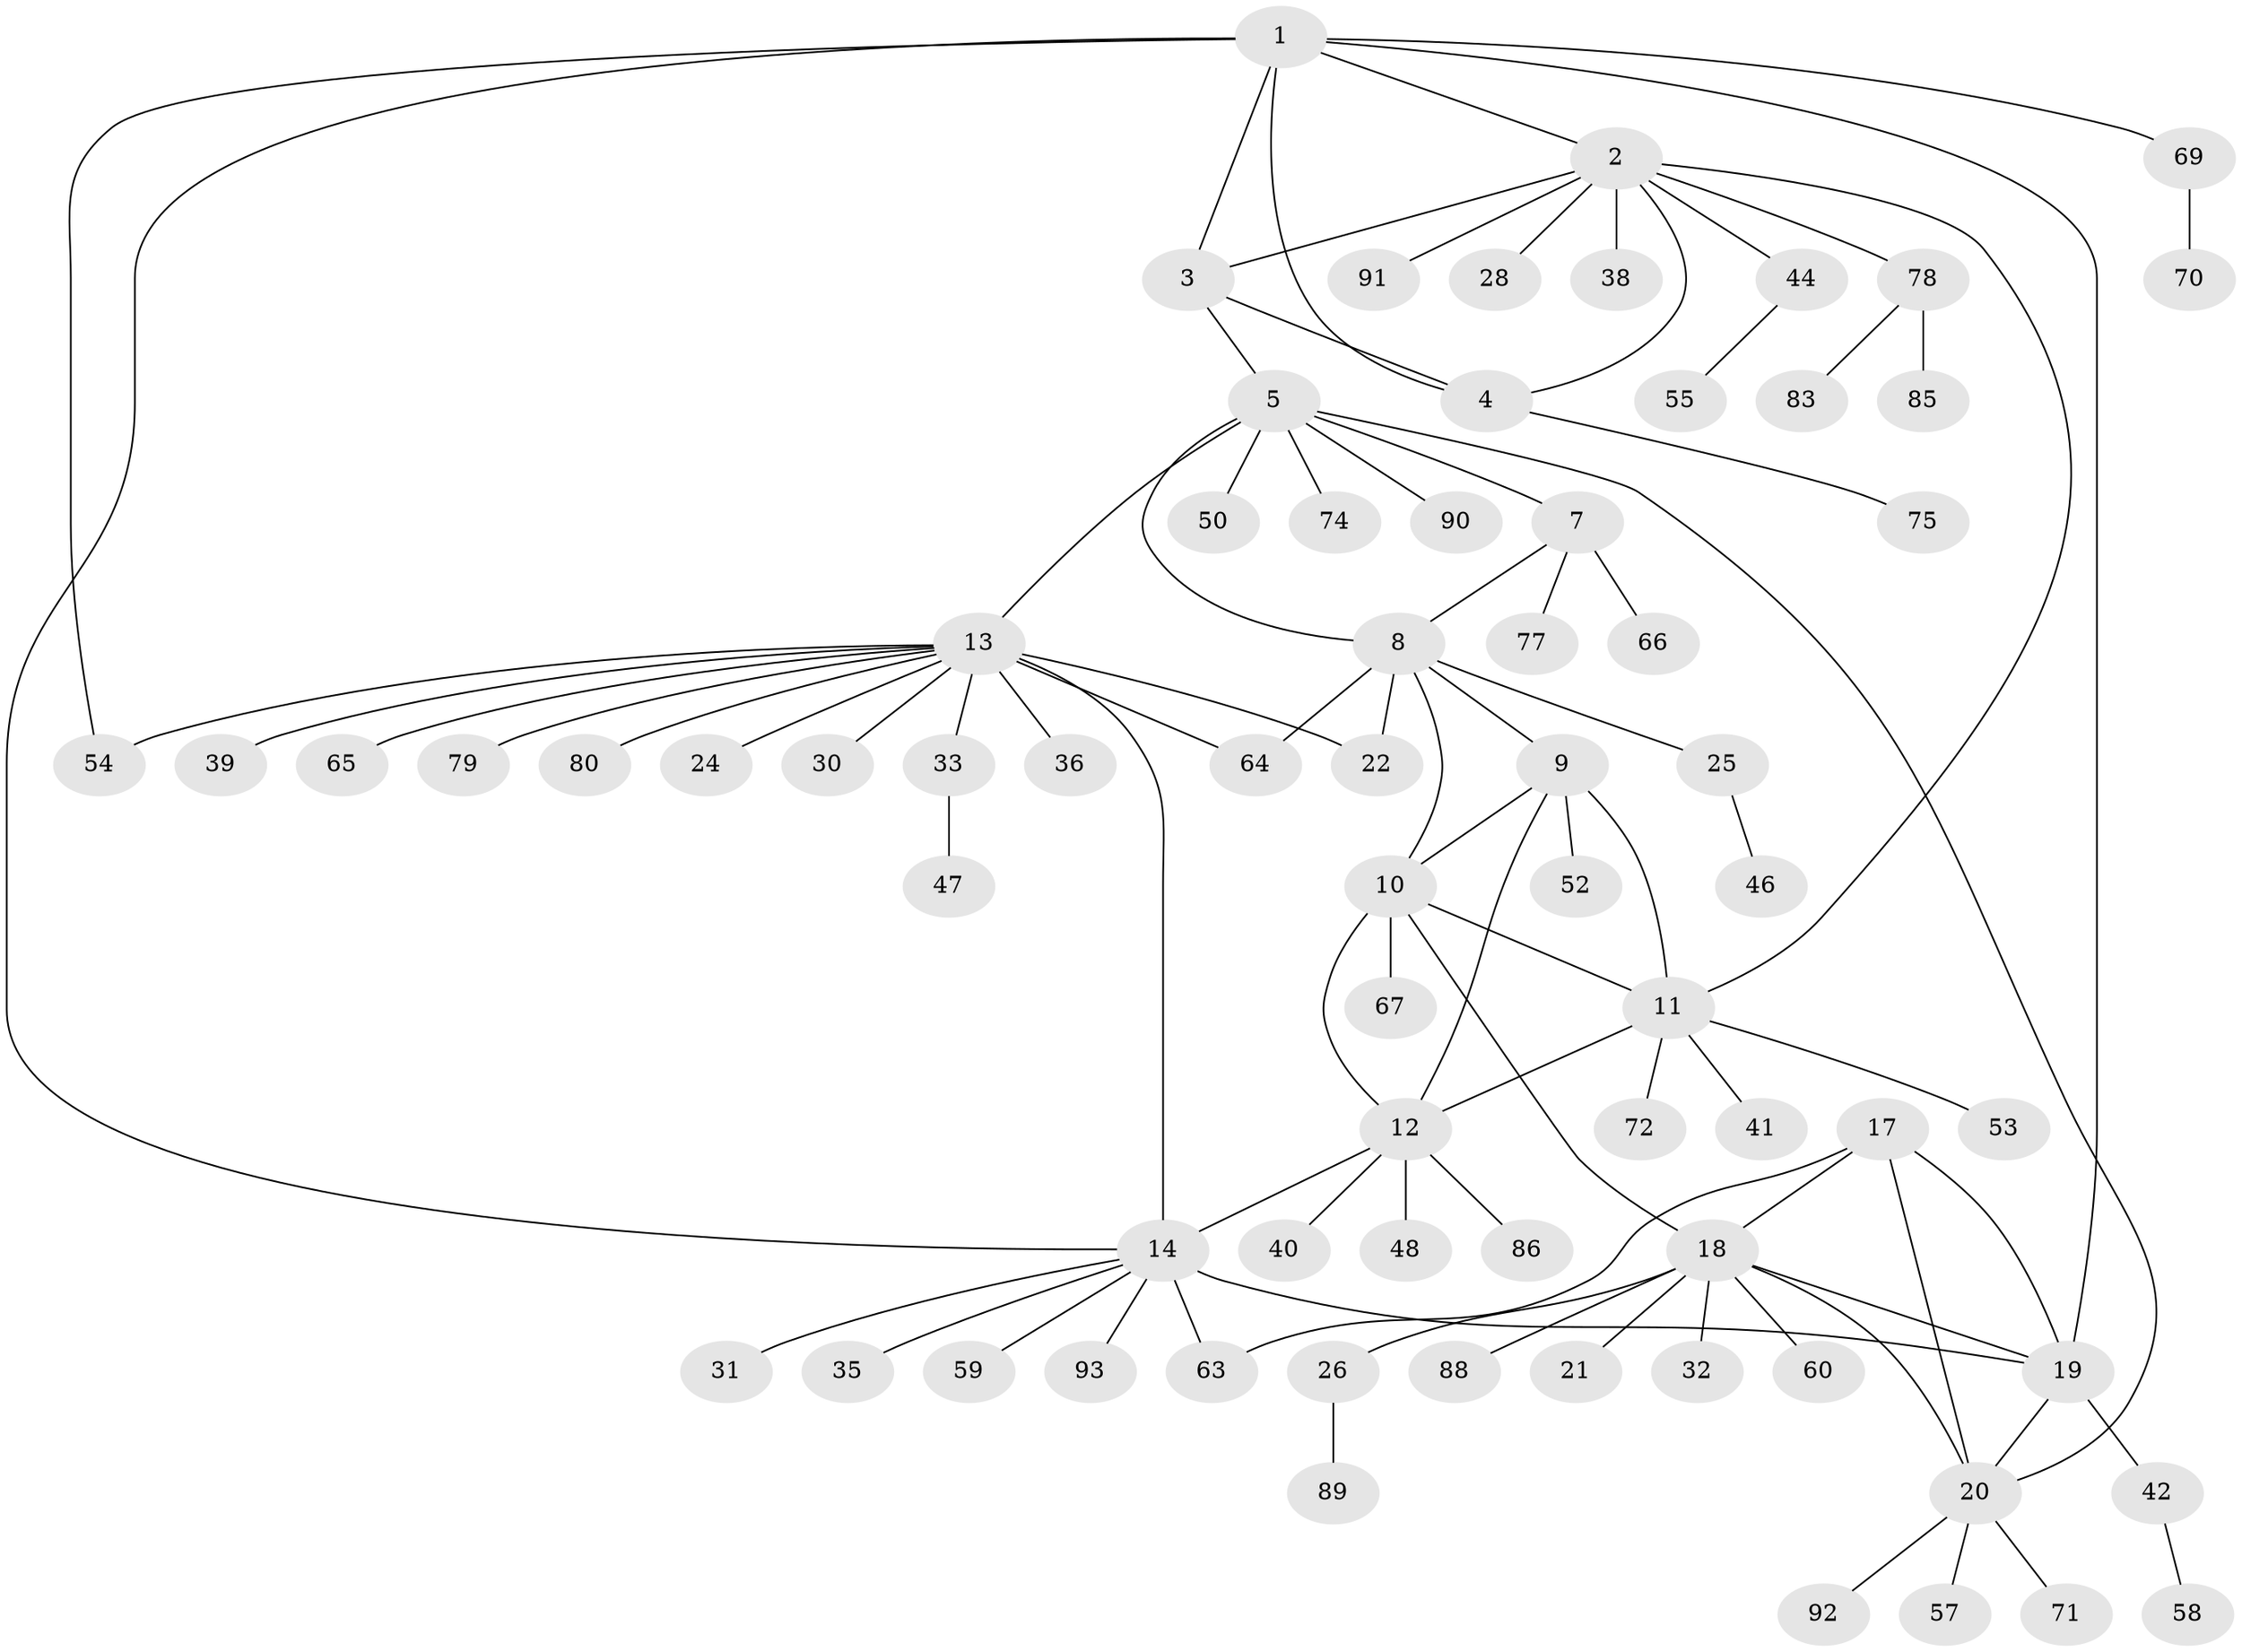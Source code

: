 // Generated by graph-tools (version 1.1) at 2025/52/02/27/25 19:52:21]
// undirected, 71 vertices, 91 edges
graph export_dot {
graph [start="1"]
  node [color=gray90,style=filled];
  1 [super="+23"];
  2 [super="+27"];
  3 [super="+45"];
  4;
  5 [super="+6"];
  7 [super="+62"];
  8 [super="+49"];
  9 [super="+51"];
  10 [super="+61"];
  11 [super="+43"];
  12 [super="+34"];
  13 [super="+16"];
  14 [super="+15"];
  17 [super="+29"];
  18 [super="+84"];
  19 [super="+87"];
  20 [super="+56"];
  21 [super="+37"];
  22;
  24;
  25;
  26;
  28;
  30;
  31;
  32;
  33;
  35;
  36;
  38;
  39;
  40;
  41 [super="+82"];
  42 [super="+76"];
  44;
  46;
  47;
  48;
  50;
  52;
  53;
  54 [super="+73"];
  55;
  57;
  58;
  59 [super="+68"];
  60;
  63;
  64;
  65;
  66;
  67;
  69;
  70;
  71;
  72;
  74;
  75;
  77;
  78 [super="+81"];
  79;
  80;
  83;
  85;
  86;
  88;
  89;
  90;
  91;
  92;
  93;
  1 -- 2;
  1 -- 3;
  1 -- 4;
  1 -- 19;
  1 -- 14;
  1 -- 54;
  1 -- 69;
  2 -- 3;
  2 -- 4;
  2 -- 11;
  2 -- 28;
  2 -- 38;
  2 -- 44;
  2 -- 91;
  2 -- 78;
  3 -- 4;
  3 -- 5;
  4 -- 75;
  5 -- 7 [weight=2];
  5 -- 8 [weight=2];
  5 -- 74;
  5 -- 50;
  5 -- 20;
  5 -- 90;
  5 -- 13;
  7 -- 8;
  7 -- 66;
  7 -- 77;
  8 -- 9;
  8 -- 22;
  8 -- 25;
  8 -- 64;
  8 -- 10;
  9 -- 10;
  9 -- 11;
  9 -- 12;
  9 -- 52;
  10 -- 11;
  10 -- 12;
  10 -- 18;
  10 -- 67;
  11 -- 12;
  11 -- 41;
  11 -- 53;
  11 -- 72;
  12 -- 14;
  12 -- 40;
  12 -- 48;
  12 -- 86;
  13 -- 14 [weight=4];
  13 -- 30;
  13 -- 36;
  13 -- 39;
  13 -- 65;
  13 -- 80;
  13 -- 64;
  13 -- 33;
  13 -- 79;
  13 -- 22;
  13 -- 54;
  13 -- 24;
  14 -- 35;
  14 -- 59;
  14 -- 19;
  14 -- 93;
  14 -- 31;
  14 -- 63;
  17 -- 18;
  17 -- 19;
  17 -- 20;
  17 -- 63;
  18 -- 19;
  18 -- 20;
  18 -- 21;
  18 -- 26;
  18 -- 32;
  18 -- 60;
  18 -- 88;
  19 -- 20;
  19 -- 42;
  20 -- 71;
  20 -- 92;
  20 -- 57;
  25 -- 46;
  26 -- 89;
  33 -- 47;
  42 -- 58;
  44 -- 55;
  69 -- 70;
  78 -- 83;
  78 -- 85;
}
